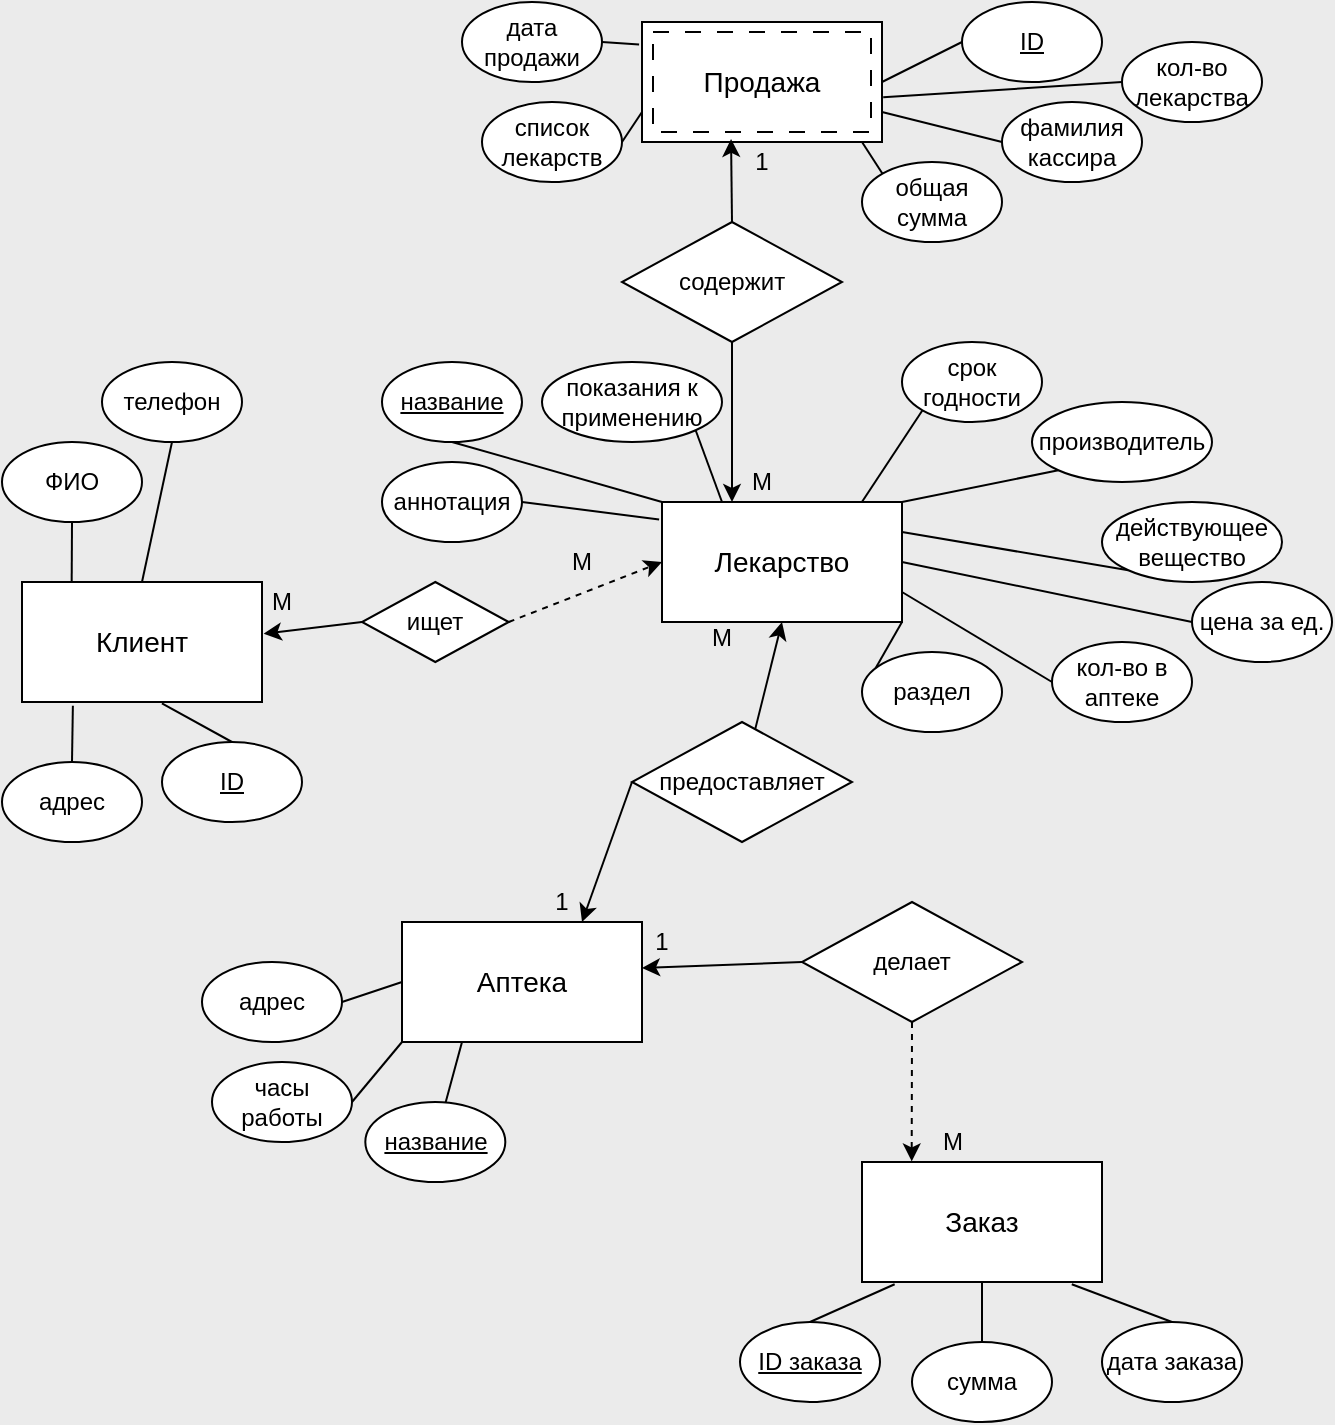 <mxfile version="28.2.3">
  <diagram name="Страница — 1" id="9fPz7adAcuHHXp9n-IKm">
    <mxGraphModel grid="1" page="1" gridSize="10" guides="1" tooltips="1" connect="1" arrows="1" fold="1" pageScale="1" pageWidth="827" pageHeight="1169" background="#EBEBEB" math="0" shadow="0">
      <root>
        <mxCell id="0" />
        <mxCell id="1" parent="0" />
        <mxCell id="0tF0IYAXUl_EJ7apRhJu-5" value="&lt;font style=&quot;font-size: 14px;&quot;&gt;Клиент&lt;/font&gt;" style="rounded=0;whiteSpace=wrap;html=1;" vertex="1" parent="1">
          <mxGeometry x="20" y="300" width="120" height="60" as="geometry" />
        </mxCell>
        <mxCell id="0tF0IYAXUl_EJ7apRhJu-6" value="&lt;font style=&quot;font-size: 14px;&quot;&gt;Продажа&lt;/font&gt;" style="rounded=0;whiteSpace=wrap;html=1;" vertex="1" parent="1">
          <mxGeometry x="330" y="20" width="120" height="60" as="geometry" />
        </mxCell>
        <mxCell id="0tF0IYAXUl_EJ7apRhJu-10" style="rounded=0;orthogonalLoop=1;jettySize=auto;html=1;exitX=0;exitY=0.5;exitDx=0;exitDy=0;entryX=1;entryY=0.5;entryDx=0;entryDy=0;strokeColor=default;endArrow=none;endFill=0;" edge="1" parent="1" source="0tF0IYAXUl_EJ7apRhJu-9" target="0tF0IYAXUl_EJ7apRhJu-6">
          <mxGeometry relative="1" as="geometry" />
        </mxCell>
        <mxCell id="0tF0IYAXUl_EJ7apRhJu-9" value="&lt;u&gt;ID&lt;/u&gt;" style="ellipse;whiteSpace=wrap;html=1;" vertex="1" parent="1">
          <mxGeometry x="490" y="10" width="70" height="40" as="geometry" />
        </mxCell>
        <mxCell id="0tF0IYAXUl_EJ7apRhJu-12" value="кол-во лекарства" style="ellipse;whiteSpace=wrap;html=1;" vertex="1" parent="1">
          <mxGeometry x="570" y="30" width="70" height="40" as="geometry" />
        </mxCell>
        <mxCell id="0tF0IYAXUl_EJ7apRhJu-14" style="edgeStyle=none;rounded=0;orthogonalLoop=1;jettySize=auto;html=1;exitX=0;exitY=0.5;exitDx=0;exitDy=0;entryX=1.005;entryY=0.627;entryDx=0;entryDy=0;entryPerimeter=0;endArrow=none;endFill=0;" edge="1" parent="1" source="0tF0IYAXUl_EJ7apRhJu-12" target="0tF0IYAXUl_EJ7apRhJu-6">
          <mxGeometry relative="1" as="geometry" />
        </mxCell>
        <mxCell id="0tF0IYAXUl_EJ7apRhJu-16" style="edgeStyle=none;rounded=0;orthogonalLoop=1;jettySize=auto;html=1;exitX=0;exitY=0.5;exitDx=0;exitDy=0;entryX=1;entryY=0.75;entryDx=0;entryDy=0;endArrow=none;endFill=0;" edge="1" parent="1" source="0tF0IYAXUl_EJ7apRhJu-15" target="0tF0IYAXUl_EJ7apRhJu-6">
          <mxGeometry relative="1" as="geometry" />
        </mxCell>
        <mxCell id="0tF0IYAXUl_EJ7apRhJu-15" value="фамилия кассира" style="ellipse;whiteSpace=wrap;html=1;" vertex="1" parent="1">
          <mxGeometry x="510" y="60" width="70" height="40" as="geometry" />
        </mxCell>
        <mxCell id="0tF0IYAXUl_EJ7apRhJu-17" value="общая сумма" style="ellipse;whiteSpace=wrap;html=1;" vertex="1" parent="1">
          <mxGeometry x="440" y="90" width="70" height="40" as="geometry" />
        </mxCell>
        <mxCell id="0tF0IYAXUl_EJ7apRhJu-18" style="edgeStyle=none;rounded=0;orthogonalLoop=1;jettySize=auto;html=1;exitX=0;exitY=0;exitDx=0;exitDy=0;endArrow=none;endFill=0;" edge="1" parent="1" source="0tF0IYAXUl_EJ7apRhJu-17">
          <mxGeometry relative="1" as="geometry">
            <mxPoint x="440" y="80" as="targetPoint" />
          </mxGeometry>
        </mxCell>
        <mxCell id="0tF0IYAXUl_EJ7apRhJu-19" value="дата продажи" style="ellipse;whiteSpace=wrap;html=1;" vertex="1" parent="1">
          <mxGeometry x="240" y="10" width="70" height="40" as="geometry" />
        </mxCell>
        <mxCell id="0tF0IYAXUl_EJ7apRhJu-20" style="edgeStyle=none;rounded=0;orthogonalLoop=1;jettySize=auto;html=1;exitX=1;exitY=0.5;exitDx=0;exitDy=0;entryX=-0.012;entryY=0.187;entryDx=0;entryDy=0;entryPerimeter=0;endArrow=none;endFill=0;" edge="1" parent="1" source="0tF0IYAXUl_EJ7apRhJu-19" target="0tF0IYAXUl_EJ7apRhJu-6">
          <mxGeometry relative="1" as="geometry" />
        </mxCell>
        <mxCell id="0tF0IYAXUl_EJ7apRhJu-22" style="edgeStyle=none;rounded=0;orthogonalLoop=1;jettySize=auto;html=1;exitX=1;exitY=0.5;exitDx=0;exitDy=0;entryX=0;entryY=0.75;entryDx=0;entryDy=0;endArrow=none;endFill=0;" edge="1" parent="1" source="0tF0IYAXUl_EJ7apRhJu-21" target="0tF0IYAXUl_EJ7apRhJu-6">
          <mxGeometry relative="1" as="geometry" />
        </mxCell>
        <mxCell id="0tF0IYAXUl_EJ7apRhJu-21" value="список лекарств" style="ellipse;whiteSpace=wrap;html=1;" vertex="1" parent="1">
          <mxGeometry x="250" y="60" width="70" height="40" as="geometry" />
        </mxCell>
        <mxCell id="0tF0IYAXUl_EJ7apRhJu-23" value="содержит" style="rhombus;whiteSpace=wrap;html=1;" vertex="1" parent="1">
          <mxGeometry x="320" y="120" width="110" height="60" as="geometry" />
        </mxCell>
        <mxCell id="0tF0IYAXUl_EJ7apRhJu-24" style="edgeStyle=none;rounded=0;orthogonalLoop=1;jettySize=auto;html=1;exitX=0.5;exitY=0;exitDx=0;exitDy=0;entryX=0.371;entryY=0.974;entryDx=0;entryDy=0;entryPerimeter=0;" edge="1" parent="1" source="0tF0IYAXUl_EJ7apRhJu-23" target="0tF0IYAXUl_EJ7apRhJu-6">
          <mxGeometry relative="1" as="geometry">
            <mxPoint x="374" y="80" as="targetPoint" />
            <Array as="points" />
          </mxGeometry>
        </mxCell>
        <mxCell id="0tF0IYAXUl_EJ7apRhJu-25" value="&lt;font style=&quot;font-size: 14px;&quot;&gt;Лекарство&lt;/font&gt;" style="rounded=0;whiteSpace=wrap;html=1;" vertex="1" parent="1">
          <mxGeometry x="340" y="260" width="120" height="60" as="geometry" />
        </mxCell>
        <mxCell id="0tF0IYAXUl_EJ7apRhJu-26" value="1" style="text;html=1;align=center;verticalAlign=middle;whiteSpace=wrap;rounded=0;" vertex="1" parent="1">
          <mxGeometry x="360" y="80" width="60" height="20" as="geometry" />
        </mxCell>
        <mxCell id="0tF0IYAXUl_EJ7apRhJu-28" style="edgeStyle=none;rounded=0;orthogonalLoop=1;jettySize=auto;html=1;exitX=0.5;exitY=1;exitDx=0;exitDy=0;entryX=0.25;entryY=1;entryDx=0;entryDy=0;" edge="1" parent="1" source="0tF0IYAXUl_EJ7apRhJu-23" target="0tF0IYAXUl_EJ7apRhJu-29">
          <mxGeometry relative="1" as="geometry" />
        </mxCell>
        <mxCell id="0tF0IYAXUl_EJ7apRhJu-29" value="M" style="text;html=1;align=center;verticalAlign=middle;whiteSpace=wrap;rounded=0;" vertex="1" parent="1">
          <mxGeometry x="360" y="240" width="60" height="20" as="geometry" />
        </mxCell>
        <mxCell id="0tF0IYAXUl_EJ7apRhJu-32" style="edgeStyle=none;rounded=0;orthogonalLoop=1;jettySize=auto;html=1;exitX=0;exitY=1;exitDx=0;exitDy=0;entryX=0.833;entryY=0;entryDx=0;entryDy=0;endArrow=none;endFill=0;entryPerimeter=0;" edge="1" parent="1" source="0tF0IYAXUl_EJ7apRhJu-30" target="0tF0IYAXUl_EJ7apRhJu-25">
          <mxGeometry relative="1" as="geometry" />
        </mxCell>
        <mxCell id="0tF0IYAXUl_EJ7apRhJu-30" value="срок годности" style="ellipse;whiteSpace=wrap;html=1;" vertex="1" parent="1">
          <mxGeometry x="460" y="180" width="70" height="40" as="geometry" />
        </mxCell>
        <mxCell id="0tF0IYAXUl_EJ7apRhJu-34" style="edgeStyle=none;rounded=0;orthogonalLoop=1;jettySize=auto;html=1;exitX=0;exitY=1;exitDx=0;exitDy=0;endArrow=none;endFill=0;entryX=1;entryY=0;entryDx=0;entryDy=0;" edge="1" parent="1" source="0tF0IYAXUl_EJ7apRhJu-33" target="0tF0IYAXUl_EJ7apRhJu-25">
          <mxGeometry relative="1" as="geometry">
            <mxPoint x="460" y="257" as="targetPoint" />
          </mxGeometry>
        </mxCell>
        <mxCell id="0tF0IYAXUl_EJ7apRhJu-33" value="производитель" style="ellipse;whiteSpace=wrap;html=1;" vertex="1" parent="1">
          <mxGeometry x="525" y="210" width="90" height="40" as="geometry" />
        </mxCell>
        <mxCell id="0tF0IYAXUl_EJ7apRhJu-38" style="edgeStyle=none;rounded=0;orthogonalLoop=1;jettySize=auto;html=1;exitX=0;exitY=0.5;exitDx=0;exitDy=0;entryX=1;entryY=0.5;entryDx=0;entryDy=0;endArrow=none;endFill=0;" edge="1" parent="1" source="0tF0IYAXUl_EJ7apRhJu-37" target="0tF0IYAXUl_EJ7apRhJu-25">
          <mxGeometry relative="1" as="geometry" />
        </mxCell>
        <mxCell id="0tF0IYAXUl_EJ7apRhJu-37" value="цена за ед." style="ellipse;whiteSpace=wrap;html=1;" vertex="1" parent="1">
          <mxGeometry x="605" y="300" width="70" height="40" as="geometry" />
        </mxCell>
        <mxCell id="0tF0IYAXUl_EJ7apRhJu-40" style="edgeStyle=none;rounded=0;orthogonalLoop=1;jettySize=auto;html=1;exitX=0;exitY=0.5;exitDx=0;exitDy=0;entryX=1;entryY=0.75;entryDx=0;entryDy=0;endArrow=none;endFill=0;" edge="1" parent="1" source="0tF0IYAXUl_EJ7apRhJu-39" target="0tF0IYAXUl_EJ7apRhJu-25">
          <mxGeometry relative="1" as="geometry" />
        </mxCell>
        <mxCell id="0tF0IYAXUl_EJ7apRhJu-39" value="кол-во в аптеке" style="ellipse;whiteSpace=wrap;html=1;" vertex="1" parent="1">
          <mxGeometry x="535" y="330" width="70" height="40" as="geometry" />
        </mxCell>
        <mxCell id="0tF0IYAXUl_EJ7apRhJu-42" style="edgeStyle=none;rounded=0;orthogonalLoop=1;jettySize=auto;html=1;exitX=0;exitY=0.5;exitDx=0;exitDy=0;entryX=1;entryY=1;entryDx=0;entryDy=0;endArrow=none;endFill=0;" edge="1" parent="1" source="0tF0IYAXUl_EJ7apRhJu-41" target="0tF0IYAXUl_EJ7apRhJu-25">
          <mxGeometry relative="1" as="geometry" />
        </mxCell>
        <mxCell id="0tF0IYAXUl_EJ7apRhJu-41" value="раздел" style="ellipse;whiteSpace=wrap;html=1;" vertex="1" parent="1">
          <mxGeometry x="440" y="335" width="70" height="40" as="geometry" />
        </mxCell>
        <mxCell id="0tF0IYAXUl_EJ7apRhJu-43" value="показания к применению" style="ellipse;whiteSpace=wrap;html=1;" vertex="1" parent="1">
          <mxGeometry x="280" y="190" width="90" height="40" as="geometry" />
        </mxCell>
        <mxCell id="0tF0IYAXUl_EJ7apRhJu-44" style="edgeStyle=none;rounded=0;orthogonalLoop=1;jettySize=auto;html=1;exitX=1;exitY=1;exitDx=0;exitDy=0;entryX=0.25;entryY=0;entryDx=0;entryDy=0;endArrow=none;endFill=0;" edge="1" parent="1" source="0tF0IYAXUl_EJ7apRhJu-43" target="0tF0IYAXUl_EJ7apRhJu-25">
          <mxGeometry relative="1" as="geometry" />
        </mxCell>
        <mxCell id="0tF0IYAXUl_EJ7apRhJu-46" style="edgeStyle=none;rounded=0;orthogonalLoop=1;jettySize=auto;html=1;exitX=0.5;exitY=1;exitDx=0;exitDy=0;entryX=0;entryY=0;entryDx=0;entryDy=0;endArrow=none;endFill=0;" edge="1" parent="1" source="0tF0IYAXUl_EJ7apRhJu-45" target="0tF0IYAXUl_EJ7apRhJu-25">
          <mxGeometry relative="1" as="geometry" />
        </mxCell>
        <mxCell id="0tF0IYAXUl_EJ7apRhJu-45" value="&lt;u&gt;название&lt;/u&gt;" style="ellipse;whiteSpace=wrap;html=1;" vertex="1" parent="1">
          <mxGeometry x="200" y="190" width="70" height="40" as="geometry" />
        </mxCell>
        <mxCell id="0tF0IYAXUl_EJ7apRhJu-47" value="аннотация" style="ellipse;whiteSpace=wrap;html=1;" vertex="1" parent="1">
          <mxGeometry x="200" y="240" width="70" height="40" as="geometry" />
        </mxCell>
        <mxCell id="0tF0IYAXUl_EJ7apRhJu-48" style="edgeStyle=none;rounded=0;orthogonalLoop=1;jettySize=auto;html=1;exitX=1;exitY=0.5;exitDx=0;exitDy=0;entryX=-0.012;entryY=0.145;entryDx=0;entryDy=0;entryPerimeter=0;endArrow=none;endFill=0;" edge="1" parent="1" source="0tF0IYAXUl_EJ7apRhJu-47" target="0tF0IYAXUl_EJ7apRhJu-25">
          <mxGeometry relative="1" as="geometry" />
        </mxCell>
        <mxCell id="0tF0IYAXUl_EJ7apRhJu-50" value="ФИО" style="ellipse;whiteSpace=wrap;html=1;" vertex="1" parent="1">
          <mxGeometry x="10" y="230" width="70" height="40" as="geometry" />
        </mxCell>
        <mxCell id="0tF0IYAXUl_EJ7apRhJu-51" style="edgeStyle=none;rounded=0;orthogonalLoop=1;jettySize=auto;html=1;exitX=0.5;exitY=1;exitDx=0;exitDy=0;entryX=0.207;entryY=0.002;entryDx=0;entryDy=0;entryPerimeter=0;endArrow=none;endFill=0;" edge="1" parent="1" source="0tF0IYAXUl_EJ7apRhJu-50" target="0tF0IYAXUl_EJ7apRhJu-5">
          <mxGeometry relative="1" as="geometry" />
        </mxCell>
        <mxCell id="0tF0IYAXUl_EJ7apRhJu-53" style="edgeStyle=none;rounded=0;orthogonalLoop=1;jettySize=auto;html=1;exitX=0.5;exitY=1;exitDx=0;exitDy=0;entryX=0.5;entryY=0;entryDx=0;entryDy=0;endArrow=none;endFill=0;" edge="1" parent="1" source="0tF0IYAXUl_EJ7apRhJu-52" target="0tF0IYAXUl_EJ7apRhJu-5">
          <mxGeometry relative="1" as="geometry" />
        </mxCell>
        <mxCell id="0tF0IYAXUl_EJ7apRhJu-52" value="телефон" style="ellipse;whiteSpace=wrap;html=1;" vertex="1" parent="1">
          <mxGeometry x="60" y="190" width="70" height="40" as="geometry" />
        </mxCell>
        <mxCell id="0tF0IYAXUl_EJ7apRhJu-54" value="адрес" style="ellipse;whiteSpace=wrap;html=1;" vertex="1" parent="1">
          <mxGeometry x="10" y="390" width="70" height="40" as="geometry" />
        </mxCell>
        <mxCell id="0tF0IYAXUl_EJ7apRhJu-55" style="edgeStyle=none;rounded=0;orthogonalLoop=1;jettySize=auto;html=1;exitX=0.5;exitY=0;exitDx=0;exitDy=0;entryX=0.212;entryY=1.031;entryDx=0;entryDy=0;entryPerimeter=0;endArrow=none;endFill=0;" edge="1" parent="1" source="0tF0IYAXUl_EJ7apRhJu-54" target="0tF0IYAXUl_EJ7apRhJu-5">
          <mxGeometry relative="1" as="geometry" />
        </mxCell>
        <mxCell id="0tF0IYAXUl_EJ7apRhJu-56" value="&lt;u&gt;ID&lt;/u&gt;" style="ellipse;whiteSpace=wrap;html=1;" vertex="1" parent="1">
          <mxGeometry x="90" y="380" width="70" height="40" as="geometry" />
        </mxCell>
        <mxCell id="0tF0IYAXUl_EJ7apRhJu-57" style="edgeStyle=none;rounded=0;orthogonalLoop=1;jettySize=auto;html=1;exitX=0.5;exitY=0;exitDx=0;exitDy=0;entryX=0.583;entryY=1.012;entryDx=0;entryDy=0;entryPerimeter=0;endArrow=none;endFill=0;" edge="1" parent="1" source="0tF0IYAXUl_EJ7apRhJu-56" target="0tF0IYAXUl_EJ7apRhJu-5">
          <mxGeometry relative="1" as="geometry" />
        </mxCell>
        <mxCell id="0tF0IYAXUl_EJ7apRhJu-61" style="edgeStyle=none;rounded=0;orthogonalLoop=1;jettySize=auto;html=1;exitX=1;exitY=0.5;exitDx=0;exitDy=0;entryX=0;entryY=0.5;entryDx=0;entryDy=0;dashed=1;" edge="1" parent="1" source="0tF0IYAXUl_EJ7apRhJu-59" target="0tF0IYAXUl_EJ7apRhJu-25">
          <mxGeometry relative="1" as="geometry" />
        </mxCell>
        <mxCell id="0tF0IYAXUl_EJ7apRhJu-59" value="ищет" style="rhombus;whiteSpace=wrap;html=1;" vertex="1" parent="1">
          <mxGeometry x="190" y="300" width="73.33" height="40" as="geometry" />
        </mxCell>
        <mxCell id="0tF0IYAXUl_EJ7apRhJu-60" style="edgeStyle=none;rounded=0;orthogonalLoop=1;jettySize=auto;html=1;exitX=0;exitY=0.5;exitDx=0;exitDy=0;entryX=1.007;entryY=0.431;entryDx=0;entryDy=0;entryPerimeter=0;" edge="1" parent="1" source="0tF0IYAXUl_EJ7apRhJu-59" target="0tF0IYAXUl_EJ7apRhJu-5">
          <mxGeometry relative="1" as="geometry" />
        </mxCell>
        <mxCell id="0tF0IYAXUl_EJ7apRhJu-62" value="M" style="text;html=1;align=center;verticalAlign=middle;whiteSpace=wrap;rounded=0;" vertex="1" parent="1">
          <mxGeometry x="120" y="300" width="60" height="20" as="geometry" />
        </mxCell>
        <mxCell id="0tF0IYAXUl_EJ7apRhJu-63" value="M" style="text;html=1;align=center;verticalAlign=middle;whiteSpace=wrap;rounded=0;" vertex="1" parent="1">
          <mxGeometry x="270" y="280" width="60" height="20" as="geometry" />
        </mxCell>
        <mxCell id="0tF0IYAXUl_EJ7apRhJu-64" value="&lt;font style=&quot;font-size: 14px;&quot;&gt;Аптека&lt;/font&gt;" style="rounded=0;whiteSpace=wrap;html=1;" vertex="1" parent="1">
          <mxGeometry x="210" y="470" width="120" height="60" as="geometry" />
        </mxCell>
        <mxCell id="0tF0IYAXUl_EJ7apRhJu-65" value="&lt;font style=&quot;font-size: 14px;&quot;&gt;Заказ&lt;/font&gt;" style="rounded=0;whiteSpace=wrap;html=1;" vertex="1" parent="1">
          <mxGeometry x="440" y="590" width="120" height="60" as="geometry" />
        </mxCell>
        <mxCell id="0tF0IYAXUl_EJ7apRhJu-67" style="edgeStyle=none;rounded=0;orthogonalLoop=1;jettySize=auto;html=1;entryX=0.75;entryY=0;entryDx=0;entryDy=0;exitX=0;exitY=0.5;exitDx=0;exitDy=0;" edge="1" parent="1" source="0tF0IYAXUl_EJ7apRhJu-66" target="0tF0IYAXUl_EJ7apRhJu-64">
          <mxGeometry relative="1" as="geometry" />
        </mxCell>
        <mxCell id="0tF0IYAXUl_EJ7apRhJu-68" style="edgeStyle=none;rounded=0;orthogonalLoop=1;jettySize=auto;html=1;entryX=0.5;entryY=1;entryDx=0;entryDy=0;" edge="1" parent="1" source="0tF0IYAXUl_EJ7apRhJu-66" target="0tF0IYAXUl_EJ7apRhJu-25">
          <mxGeometry relative="1" as="geometry" />
        </mxCell>
        <mxCell id="0tF0IYAXUl_EJ7apRhJu-66" value="предоставляет" style="rhombus;whiteSpace=wrap;html=1;" vertex="1" parent="1">
          <mxGeometry x="325" y="370" width="110" height="60" as="geometry" />
        </mxCell>
        <mxCell id="0tF0IYAXUl_EJ7apRhJu-69" value="1" style="text;html=1;align=center;verticalAlign=middle;whiteSpace=wrap;rounded=0;" vertex="1" parent="1">
          <mxGeometry x="260" y="450" width="60" height="20" as="geometry" />
        </mxCell>
        <mxCell id="0tF0IYAXUl_EJ7apRhJu-70" value="M" style="text;html=1;align=center;verticalAlign=middle;whiteSpace=wrap;rounded=0;" vertex="1" parent="1">
          <mxGeometry x="340" y="320" width="60" height="15" as="geometry" />
        </mxCell>
        <mxCell id="0tF0IYAXUl_EJ7apRhJu-74" style="edgeStyle=none;rounded=0;orthogonalLoop=1;jettySize=auto;html=1;exitX=1;exitY=0.5;exitDx=0;exitDy=0;entryX=0;entryY=0.5;entryDx=0;entryDy=0;endArrow=none;endFill=0;" edge="1" parent="1" source="0tF0IYAXUl_EJ7apRhJu-71" target="0tF0IYAXUl_EJ7apRhJu-64">
          <mxGeometry relative="1" as="geometry" />
        </mxCell>
        <mxCell id="0tF0IYAXUl_EJ7apRhJu-71" value="адрес" style="ellipse;whiteSpace=wrap;html=1;" vertex="1" parent="1">
          <mxGeometry x="110" y="490" width="70" height="40" as="geometry" />
        </mxCell>
        <mxCell id="0tF0IYAXUl_EJ7apRhJu-75" style="edgeStyle=none;rounded=0;orthogonalLoop=1;jettySize=auto;html=1;exitX=1;exitY=0.5;exitDx=0;exitDy=0;entryX=0;entryY=1;entryDx=0;entryDy=0;endArrow=none;endFill=0;" edge="1" parent="1" source="0tF0IYAXUl_EJ7apRhJu-72" target="0tF0IYAXUl_EJ7apRhJu-64">
          <mxGeometry relative="1" as="geometry" />
        </mxCell>
        <mxCell id="0tF0IYAXUl_EJ7apRhJu-72" value="часы работы" style="ellipse;whiteSpace=wrap;html=1;" vertex="1" parent="1">
          <mxGeometry x="115" y="540" width="70" height="40" as="geometry" />
        </mxCell>
        <mxCell id="0tF0IYAXUl_EJ7apRhJu-76" style="edgeStyle=none;rounded=0;orthogonalLoop=1;jettySize=auto;html=1;entryX=0.25;entryY=1;entryDx=0;entryDy=0;endArrow=none;endFill=0;" edge="1" parent="1" source="0tF0IYAXUl_EJ7apRhJu-73" target="0tF0IYAXUl_EJ7apRhJu-64">
          <mxGeometry relative="1" as="geometry" />
        </mxCell>
        <mxCell id="0tF0IYAXUl_EJ7apRhJu-73" value="&lt;u&gt;название&lt;/u&gt;" style="ellipse;whiteSpace=wrap;html=1;" vertex="1" parent="1">
          <mxGeometry x="191.66" y="560" width="70" height="40" as="geometry" />
        </mxCell>
        <mxCell id="0tF0IYAXUl_EJ7apRhJu-77" value="делает" style="rhombus;whiteSpace=wrap;html=1;" vertex="1" parent="1">
          <mxGeometry x="410" y="460" width="110" height="60" as="geometry" />
        </mxCell>
        <mxCell id="0tF0IYAXUl_EJ7apRhJu-78" style="edgeStyle=none;rounded=0;orthogonalLoop=1;jettySize=auto;html=1;exitX=0;exitY=0.5;exitDx=0;exitDy=0;" edge="1" parent="1" source="0tF0IYAXUl_EJ7apRhJu-77">
          <mxGeometry relative="1" as="geometry">
            <mxPoint x="330" y="493" as="targetPoint" />
          </mxGeometry>
        </mxCell>
        <mxCell id="0tF0IYAXUl_EJ7apRhJu-79" style="edgeStyle=none;rounded=0;orthogonalLoop=1;jettySize=auto;html=1;exitX=0.5;exitY=1;exitDx=0;exitDy=0;entryX=0.207;entryY=-0.005;entryDx=0;entryDy=0;entryPerimeter=0;dashed=1;" edge="1" parent="1" source="0tF0IYAXUl_EJ7apRhJu-77" target="0tF0IYAXUl_EJ7apRhJu-65">
          <mxGeometry relative="1" as="geometry" />
        </mxCell>
        <mxCell id="0tF0IYAXUl_EJ7apRhJu-80" value="1" style="text;html=1;align=center;verticalAlign=middle;whiteSpace=wrap;rounded=0;" vertex="1" parent="1">
          <mxGeometry x="310" y="470" width="60" height="20" as="geometry" />
        </mxCell>
        <mxCell id="0tF0IYAXUl_EJ7apRhJu-81" value="M" style="text;html=1;align=center;verticalAlign=middle;resizable=0;points=[];autosize=1;strokeColor=none;fillColor=none;" vertex="1" parent="1">
          <mxGeometry x="470" y="565" width="30" height="30" as="geometry" />
        </mxCell>
        <mxCell id="0tF0IYAXUl_EJ7apRhJu-82" value="&lt;u&gt;ID заказа&lt;/u&gt;" style="ellipse;whiteSpace=wrap;html=1;" vertex="1" parent="1">
          <mxGeometry x="379" y="670" width="70" height="40" as="geometry" />
        </mxCell>
        <mxCell id="0tF0IYAXUl_EJ7apRhJu-86" style="edgeStyle=none;rounded=0;orthogonalLoop=1;jettySize=auto;html=1;exitX=0.5;exitY=0;exitDx=0;exitDy=0;entryX=0.5;entryY=1;entryDx=0;entryDy=0;endArrow=none;endFill=0;" edge="1" parent="1" source="0tF0IYAXUl_EJ7apRhJu-83" target="0tF0IYAXUl_EJ7apRhJu-65">
          <mxGeometry relative="1" as="geometry" />
        </mxCell>
        <mxCell id="0tF0IYAXUl_EJ7apRhJu-83" value="сумма" style="ellipse;whiteSpace=wrap;html=1;" vertex="1" parent="1">
          <mxGeometry x="465" y="680" width="70" height="40" as="geometry" />
        </mxCell>
        <mxCell id="0tF0IYAXUl_EJ7apRhJu-84" value="дата заказа" style="ellipse;whiteSpace=wrap;html=1;" vertex="1" parent="1">
          <mxGeometry x="560" y="670" width="70" height="40" as="geometry" />
        </mxCell>
        <mxCell id="0tF0IYAXUl_EJ7apRhJu-85" style="edgeStyle=none;rounded=0;orthogonalLoop=1;jettySize=auto;html=1;exitX=0.5;exitY=0;exitDx=0;exitDy=0;entryX=0.136;entryY=1.019;entryDx=0;entryDy=0;entryPerimeter=0;endArrow=none;endFill=0;" edge="1" parent="1" source="0tF0IYAXUl_EJ7apRhJu-82" target="0tF0IYAXUl_EJ7apRhJu-65">
          <mxGeometry relative="1" as="geometry" />
        </mxCell>
        <mxCell id="0tF0IYAXUl_EJ7apRhJu-87" style="edgeStyle=none;rounded=0;orthogonalLoop=1;jettySize=auto;html=1;exitX=0.5;exitY=0;exitDx=0;exitDy=0;entryX=0.874;entryY=1.019;entryDx=0;entryDy=0;entryPerimeter=0;endArrow=none;endFill=0;" edge="1" parent="1" source="0tF0IYAXUl_EJ7apRhJu-84" target="0tF0IYAXUl_EJ7apRhJu-65">
          <mxGeometry relative="1" as="geometry" />
        </mxCell>
        <mxCell id="d452UMw9k4K0eZb1sNxr-2" style="edgeStyle=none;rounded=0;orthogonalLoop=1;jettySize=auto;html=1;exitX=0;exitY=1;exitDx=0;exitDy=0;entryX=1;entryY=0.25;entryDx=0;entryDy=0;endArrow=none;endFill=0;" edge="1" parent="1" source="d452UMw9k4K0eZb1sNxr-1" target="0tF0IYAXUl_EJ7apRhJu-25">
          <mxGeometry relative="1" as="geometry" />
        </mxCell>
        <mxCell id="d452UMw9k4K0eZb1sNxr-1" value="действующее вещество" style="ellipse;whiteSpace=wrap;html=1;" vertex="1" parent="1">
          <mxGeometry x="560" y="260" width="90" height="40" as="geometry" />
        </mxCell>
        <mxCell id="d452UMw9k4K0eZb1sNxr-12" value="" style="rounded=0;whiteSpace=wrap;html=1;fillColor=none;dashed=1;dashPattern=8 8;" vertex="1" parent="1">
          <mxGeometry x="335.5" y="25" width="109" height="50" as="geometry" />
        </mxCell>
      </root>
    </mxGraphModel>
  </diagram>
</mxfile>
